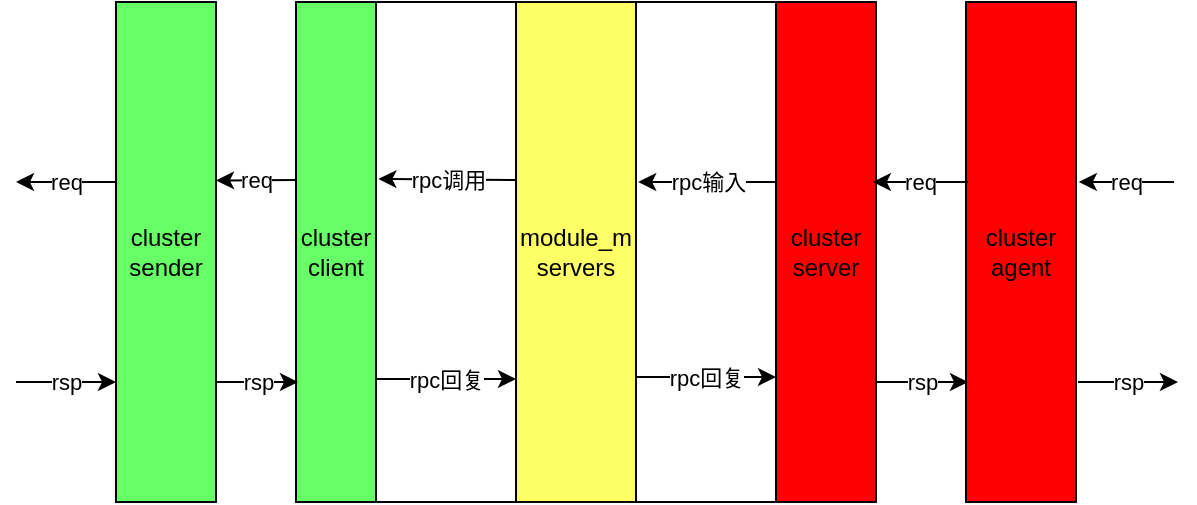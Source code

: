 <mxfile version="20.7.4" type="device"><diagram id="C-l_mcFVxqgCctwGwf0j" name="第 1 页"><mxGraphModel dx="1050" dy="621" grid="1" gridSize="10" guides="1" tooltips="1" connect="1" arrows="1" fold="1" page="1" pageScale="1" pageWidth="827" pageHeight="1169" math="0" shadow="0"><root><mxCell id="0"/><mxCell id="1" parent="0"/><mxCell id="gepNMErgq8ZW6HjIzYfN-6" value="" style="rounded=0;whiteSpace=wrap;html=1;" vertex="1" parent="1"><mxGeometry x="220" y="50" width="290" height="250" as="geometry"/></mxCell><mxCell id="gepNMErgq8ZW6HjIzYfN-7" value="cluster&lt;br&gt;server" style="rounded=0;whiteSpace=wrap;html=1;fillColor=#FF0000;" vertex="1" parent="1"><mxGeometry x="460" y="50" width="50" height="250" as="geometry"/></mxCell><mxCell id="gepNMErgq8ZW6HjIzYfN-8" value="module_m&lt;br&gt;servers" style="rounded=0;whiteSpace=wrap;html=1;fillColor=#FFFF66;" vertex="1" parent="1"><mxGeometry x="330" y="50" width="60" height="250" as="geometry"/></mxCell><mxCell id="gepNMErgq8ZW6HjIzYfN-23" value="rpc输入" style="endArrow=classic;html=1;rounded=0;entryX=1.018;entryY=0.36;entryDx=0;entryDy=0;entryPerimeter=0;" edge="1" parent="1" target="gepNMErgq8ZW6HjIzYfN-8"><mxGeometry width="50" height="50" relative="1" as="geometry"><mxPoint x="460" y="140" as="sourcePoint"/><mxPoint x="510" y="90" as="targetPoint"/></mxGeometry></mxCell><mxCell id="gepNMErgq8ZW6HjIzYfN-25" value="rpc回复" style="endArrow=classic;html=1;rounded=0;entryX=0;entryY=0.75;entryDx=0;entryDy=0;exitX=1;exitY=0.75;exitDx=0;exitDy=0;" edge="1" parent="1" source="gepNMErgq8ZW6HjIzYfN-8" target="gepNMErgq8ZW6HjIzYfN-7"><mxGeometry width="50" height="50" relative="1" as="geometry"><mxPoint x="390" y="230" as="sourcePoint"/><mxPoint x="440" y="180" as="targetPoint"/></mxGeometry></mxCell><mxCell id="gepNMErgq8ZW6HjIzYfN-29" value="cluster&lt;br style=&quot;border-color: var(--border-color);&quot;&gt;agent" style="rounded=0;whiteSpace=wrap;html=1;fillColor=#FF0000;shadow=0;" vertex="1" parent="1"><mxGeometry x="555" y="50" width="55" height="250" as="geometry"/></mxCell><mxCell id="gepNMErgq8ZW6HjIzYfN-30" value="rsp" style="endArrow=classic;html=1;rounded=0;fillColor=#FF0000;" edge="1" parent="1"><mxGeometry width="50" height="50" relative="1" as="geometry"><mxPoint x="510" y="240" as="sourcePoint"/><mxPoint x="556" y="240" as="targetPoint"/></mxGeometry></mxCell><mxCell id="gepNMErgq8ZW6HjIzYfN-31" value="rpc调用" style="endArrow=classic;html=1;rounded=0;entryX=1.03;entryY=0.35;entryDx=0;entryDy=0;entryPerimeter=0;" edge="1" parent="1"><mxGeometry width="50" height="50" relative="1" as="geometry"><mxPoint x="330" y="139" as="sourcePoint"/><mxPoint x="261.2" y="138.5" as="targetPoint"/></mxGeometry></mxCell><mxCell id="gepNMErgq8ZW6HjIzYfN-34" value="req" style="endArrow=classic;html=1;rounded=0;entryX=1;entryY=0.5;entryDx=0;entryDy=0;" edge="1" parent="1"><mxGeometry width="50" height="50" relative="1" as="geometry"><mxPoint x="220" y="139" as="sourcePoint"/><mxPoint x="180" y="139.25" as="targetPoint"/></mxGeometry></mxCell><mxCell id="gepNMErgq8ZW6HjIzYfN-37" value="rpc回复" style="endArrow=classic;html=1;rounded=0;entryX=0;entryY=0.75;entryDx=0;entryDy=0;exitX=1;exitY=0.75;exitDx=0;exitDy=0;" edge="1" parent="1"><mxGeometry width="50" height="50" relative="1" as="geometry"><mxPoint x="260" y="238.5" as="sourcePoint"/><mxPoint x="330" y="238.5" as="targetPoint"/></mxGeometry></mxCell><mxCell id="gepNMErgq8ZW6HjIzYfN-9" value="cluster client" style="rounded=0;whiteSpace=wrap;html=1;fillColor=#66FF66;" vertex="1" parent="1"><mxGeometry x="220" y="50" width="40" height="250" as="geometry"/></mxCell><mxCell id="gepNMErgq8ZW6HjIzYfN-33" value="cluster sender" style="rounded=0;whiteSpace=wrap;html=1;fillColor=#66FF66;" vertex="1" parent="1"><mxGeometry x="130" y="50" width="50" height="250" as="geometry"/></mxCell><mxCell id="gepNMErgq8ZW6HjIzYfN-42" value="rsp" style="endArrow=classic;html=1;rounded=0;" edge="1" parent="1"><mxGeometry width="50" height="50" relative="1" as="geometry"><mxPoint x="611" y="240" as="sourcePoint"/><mxPoint x="661" y="240" as="targetPoint"/></mxGeometry></mxCell><mxCell id="gepNMErgq8ZW6HjIzYfN-43" value="req" style="endArrow=classic;html=1;rounded=0;" edge="1" parent="1"><mxGeometry width="50" height="50" relative="1" as="geometry"><mxPoint x="130" y="140" as="sourcePoint"/><mxPoint x="80" y="140" as="targetPoint"/></mxGeometry></mxCell><mxCell id="gepNMErgq8ZW6HjIzYfN-44" value="rsp" style="endArrow=classic;html=1;rounded=0;" edge="1" parent="1"><mxGeometry width="50" height="50" relative="1" as="geometry"><mxPoint x="80" y="240" as="sourcePoint"/><mxPoint x="130" y="240" as="targetPoint"/></mxGeometry></mxCell><mxCell id="gepNMErgq8ZW6HjIzYfN-45" value="rsp" style="endArrow=classic;html=1;rounded=0;" edge="1" parent="1"><mxGeometry width="50" height="50" relative="1" as="geometry"><mxPoint x="180" y="240" as="sourcePoint"/><mxPoint x="221" y="240" as="targetPoint"/></mxGeometry></mxCell><mxCell id="gepNMErgq8ZW6HjIzYfN-47" value="req" style="endArrow=classic;html=1;rounded=0;fillColor=#FF0000;entryX=1.044;entryY=0.36;entryDx=0;entryDy=0;entryPerimeter=0;" edge="1" parent="1"><mxGeometry width="50" height="50" relative="1" as="geometry"><mxPoint x="659" y="140" as="sourcePoint"/><mxPoint x="611.42" y="140" as="targetPoint"/></mxGeometry></mxCell><mxCell id="gepNMErgq8ZW6HjIzYfN-48" value="req" style="endArrow=classic;html=1;rounded=0;fillColor=#FF0000;entryX=1.044;entryY=0.36;entryDx=0;entryDy=0;entryPerimeter=0;" edge="1" parent="1"><mxGeometry width="50" height="50" relative="1" as="geometry"><mxPoint x="556" y="140" as="sourcePoint"/><mxPoint x="508.42" y="140" as="targetPoint"/></mxGeometry></mxCell></root></mxGraphModel></diagram></mxfile>